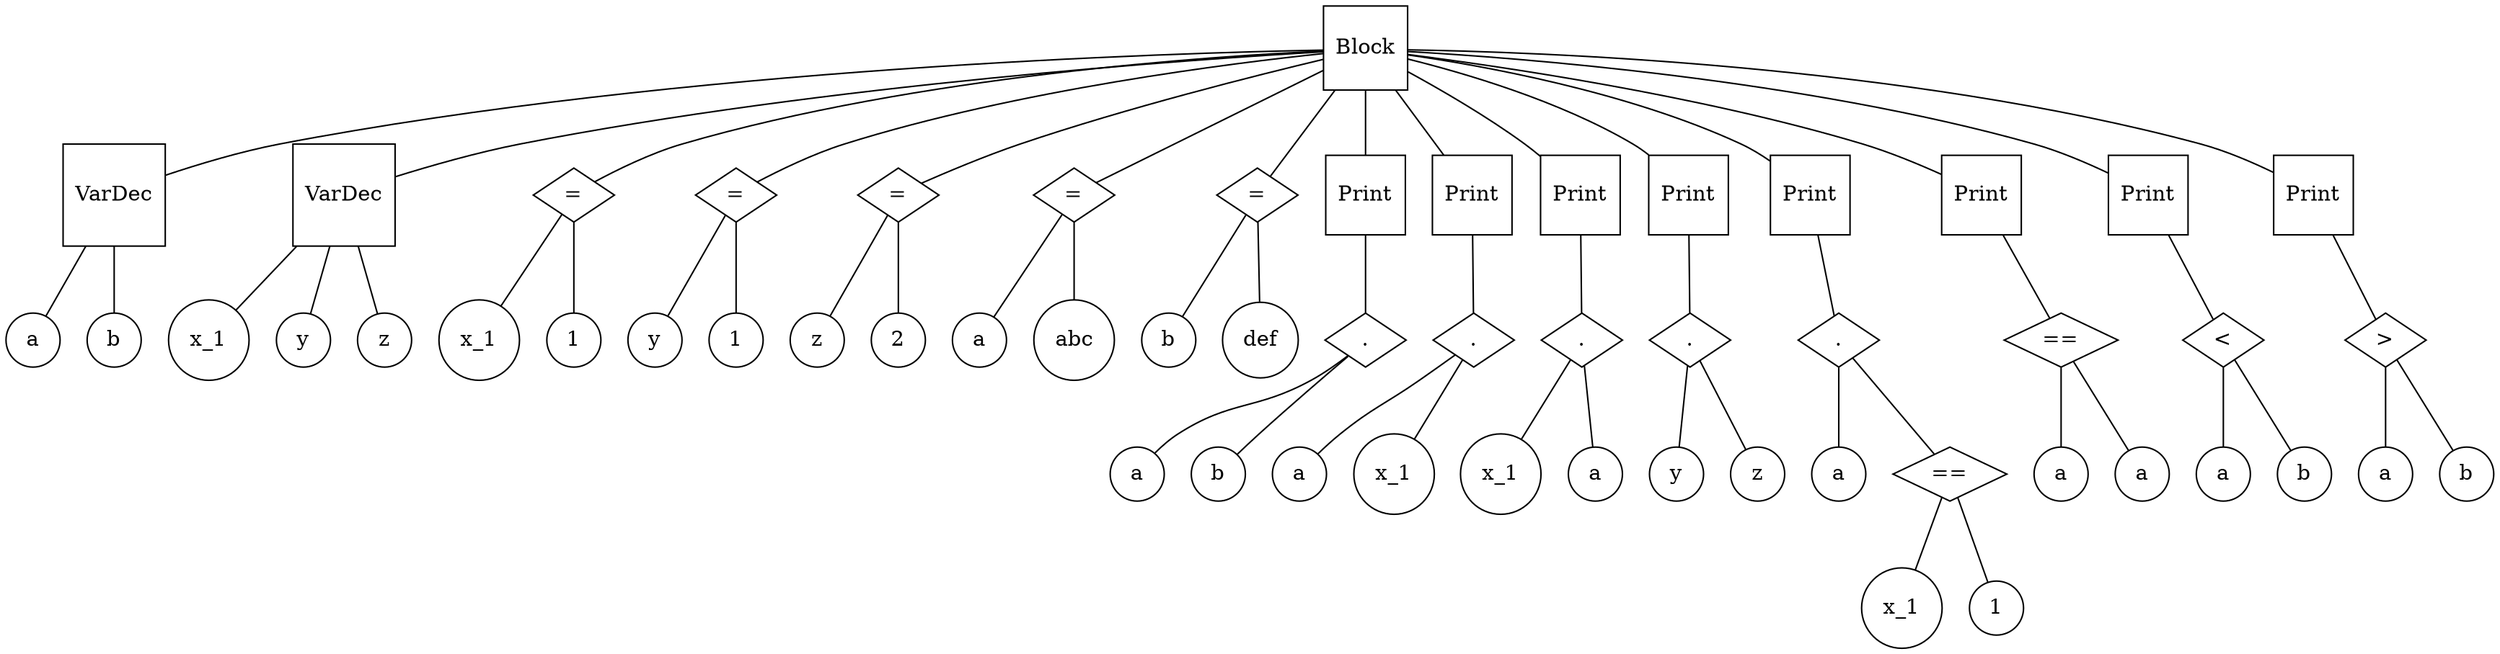 graph g {
n0 [label = "Block", shape="square"]
n1 [label = "VarDec", shape="square"]
n2 [label = "a", shape="circle"]
n3 [label = "b", shape="circle"]
n4 [label = "VarDec", shape="square"]
n5 [label = "x_1", shape="circle"]
n6 [label = "y", shape="circle"]
n7 [label = "z", shape="circle"]
n8 [label = "x_1", shape="circle"]
n9 [label = "=", shape="diamond"]
n10 [label = "1", shape="circle"]
n11 [label = "y", shape="circle"]
n12 [label = "=", shape="diamond"]
n13 [label = "1", shape="circle"]
n14 [label = "z", shape="circle"]
n15 [label = "=", shape="diamond"]
n16 [label = "2", shape="circle"]
n17 [label = "a", shape="circle"]
n18 [label = "=", shape="diamond"]
n19 [label = "abc", shape="circle"]
n20 [label = "b", shape="circle"]
n21 [label = "=", shape="diamond"]
n22 [label = "def", shape="circle"]
n23 [label = "Print", shape="square"]
n24 [label = "a", shape="circle"]
n25 [label = ".", shape="diamond"]
n26 [label = "b", shape="circle"]
n27 [label = "Print", shape="square"]
n28 [label = "a", shape="circle"]
n29 [label = ".", shape="diamond"]
n30 [label = "x_1", shape="circle"]
n31 [label = "Print", shape="square"]
n32 [label = "x_1", shape="circle"]
n33 [label = ".", shape="diamond"]
n34 [label = "a", shape="circle"]
n35 [label = "Print", shape="square"]
n36 [label = "y", shape="circle"]
n37 [label = ".", shape="diamond"]
n38 [label = "z", shape="circle"]
n39 [label = "Print", shape="square"]
n40 [label = "a", shape="circle"]
n41 [label = ".", shape="diamond"]
n42 [label = "x_1", shape="circle"]
n43 [label = "==", shape="diamond"]
n44 [label = "1", shape="circle"]
n45 [label = "Print", shape="square"]
n46 [label = "a", shape="circle"]
n47 [label = "==", shape="diamond"]
n48 [label = "a", shape="circle"]
n49 [label = "Print", shape="square"]
n50 [label = "a", shape="circle"]
n51 [label = "<", shape="diamond"]
n52 [label = "b", shape="circle"]
n53 [label = "Print", shape="square"]
n54 [label = "a", shape="circle"]
n55 [label = ">", shape="diamond"]
n56 [label = "b", shape="circle"]

"n1" -- "n2"
"n1" -- "n3"
"n0" -- "n1"
"n4" -- "n5"
"n4" -- "n6"
"n4" -- "n7"
"n0" -- "n4"
"n9" -- "n8"
"n9" -- "n10"
"n0" -- "n9"
"n12" -- "n11"
"n12" -- "n13"
"n0" -- "n12"
"n15" -- "n14"
"n15" -- "n16"
"n0" -- "n15"
"n18" -- "n17"
"n18" -- "n19"
"n0" -- "n18"
"n21" -- "n20"
"n21" -- "n22"
"n0" -- "n21"
"n25" -- "n24"
"n25" -- "n26"
"n23" -- "n25"
"n0" -- "n23"
"n29" -- "n28"
"n29" -- "n30"
"n27" -- "n29"
"n0" -- "n27"
"n33" -- "n32"
"n33" -- "n34"
"n31" -- "n33"
"n0" -- "n31"
"n37" -- "n36"
"n37" -- "n38"
"n35" -- "n37"
"n0" -- "n35"
"n41" -- "n40"
"n43" -- "n42"
"n43" -- "n44"
"n41" -- "n43"
"n39" -- "n41"
"n0" -- "n39"
"n47" -- "n46"
"n47" -- "n48"
"n45" -- "n47"
"n0" -- "n45"
"n51" -- "n50"
"n51" -- "n52"
"n49" -- "n51"
"n0" -- "n49"
"n55" -- "n54"
"n55" -- "n56"
"n53" -- "n55"
"n0" -- "n53"
}